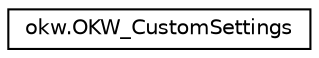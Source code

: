 digraph "Grafische Darstellung der Klassenhierarchie"
{
 // INTERACTIVE_SVG=YES
 // LATEX_PDF_SIZE
  edge [fontname="Helvetica",fontsize="10",labelfontname="Helvetica",labelfontsize="10"];
  node [fontname="Helvetica",fontsize="10",shape=record];
  rankdir="LR";
  Node0 [label="okw.OKW_CustomSettings",height=0.2,width=0.4,color="black", fillcolor="white", style="filled",URL="$classokw_1_1_o_k_w___custom_settings.html",tooltip=" "];
}
